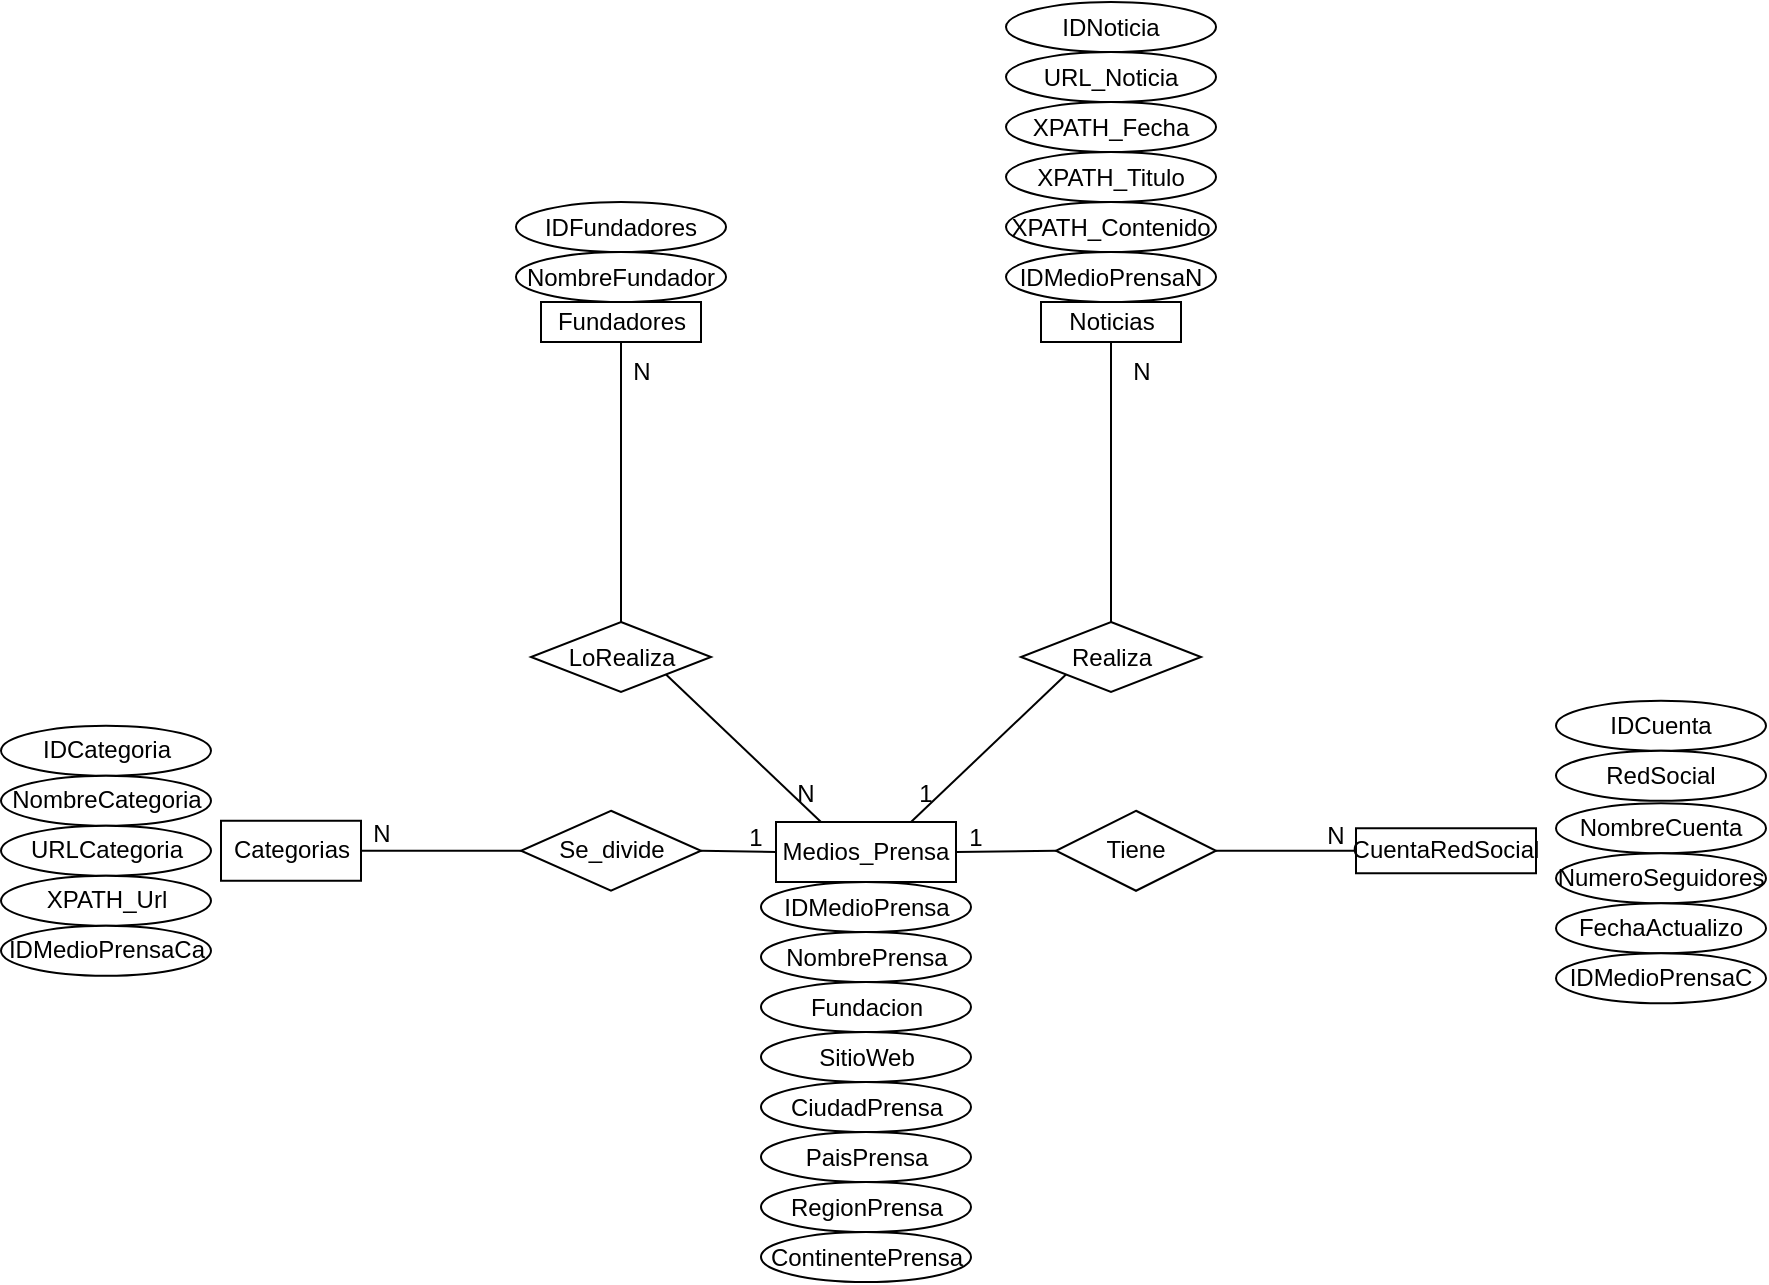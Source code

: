 <mxfile version="21.4.0" type="device">
  <diagram name="Página-1" id="SFAKXEnO_Ir9iez6eGda">
    <mxGraphModel dx="1434" dy="811" grid="1" gridSize="10" guides="1" tooltips="1" connect="1" arrows="1" fold="1" page="1" pageScale="1" pageWidth="827" pageHeight="1169" math="0" shadow="0">
      <root>
        <mxCell id="0" />
        <mxCell id="1" parent="0" />
        <mxCell id="uAFOJvY5XCD9U9YOO98m-1" value="Medios_Prensa" style="whiteSpace=wrap;html=1;align=center;" parent="1" vertex="1">
          <mxGeometry x="570" y="640" width="90" height="30" as="geometry" />
        </mxCell>
        <mxCell id="uAFOJvY5XCD9U9YOO98m-2" value="Categorias" style="whiteSpace=wrap;html=1;align=center;" parent="1" vertex="1">
          <mxGeometry x="292.5" y="639.38" width="70" height="30" as="geometry" />
        </mxCell>
        <mxCell id="uAFOJvY5XCD9U9YOO98m-11" value="Fundadores" style="whiteSpace=wrap;html=1;align=center;" parent="1" vertex="1">
          <mxGeometry x="452.5" y="380" width="80" height="20" as="geometry" />
        </mxCell>
        <mxCell id="uAFOJvY5XCD9U9YOO98m-14" value="LoRealiza" style="shape=rhombus;perimeter=rhombusPerimeter;whiteSpace=wrap;html=1;align=center;" parent="1" vertex="1">
          <mxGeometry x="447.5" y="540" width="90" height="35" as="geometry" />
        </mxCell>
        <mxCell id="uAFOJvY5XCD9U9YOO98m-16" value="" style="endArrow=none;html=1;rounded=0;entryX=0.5;entryY=1;entryDx=0;entryDy=0;exitX=0.5;exitY=0;exitDx=0;exitDy=0;" parent="1" source="uAFOJvY5XCD9U9YOO98m-14" target="uAFOJvY5XCD9U9YOO98m-11" edge="1">
          <mxGeometry width="50" height="50" relative="1" as="geometry">
            <mxPoint x="367.5" y="540" as="sourcePoint" />
            <mxPoint x="417.5" y="490" as="targetPoint" />
          </mxGeometry>
        </mxCell>
        <mxCell id="uAFOJvY5XCD9U9YOO98m-17" value="" style="endArrow=none;html=1;rounded=0;entryX=1;entryY=1;entryDx=0;entryDy=0;exitX=0.25;exitY=0;exitDx=0;exitDy=0;" parent="1" source="uAFOJvY5XCD9U9YOO98m-1" target="uAFOJvY5XCD9U9YOO98m-14" edge="1">
          <mxGeometry width="50" height="50" relative="1" as="geometry">
            <mxPoint x="530" y="565" as="sourcePoint" />
            <mxPoint x="640" y="470" as="targetPoint" />
          </mxGeometry>
        </mxCell>
        <mxCell id="uAFOJvY5XCD9U9YOO98m-20" value="N" style="text;html=1;strokeColor=none;fillColor=none;align=center;verticalAlign=middle;whiteSpace=wrap;rounded=0;" parent="1" vertex="1">
          <mxGeometry x="492.5" y="410" width="20" height="10" as="geometry" />
        </mxCell>
        <mxCell id="uAFOJvY5XCD9U9YOO98m-21" value="N" style="text;html=1;strokeColor=none;fillColor=none;align=center;verticalAlign=middle;whiteSpace=wrap;rounded=0;" parent="1" vertex="1">
          <mxGeometry x="575" y="621.25" width="20" height="10" as="geometry" />
        </mxCell>
        <mxCell id="uAFOJvY5XCD9U9YOO98m-22" value="CuentaRedSocial" style="whiteSpace=wrap;html=1;align=center;" parent="1" vertex="1">
          <mxGeometry x="860" y="643.13" width="90" height="22.5" as="geometry" />
        </mxCell>
        <mxCell id="uAFOJvY5XCD9U9YOO98m-43" value="Tiene" style="shape=rhombus;perimeter=rhombusPerimeter;whiteSpace=wrap;html=1;align=center;" parent="1" vertex="1">
          <mxGeometry x="710" y="634.38" width="80" height="40" as="geometry" />
        </mxCell>
        <mxCell id="uAFOJvY5XCD9U9YOO98m-44" value="" style="endArrow=none;html=1;rounded=0;entryX=0;entryY=0.5;entryDx=0;entryDy=0;exitX=1;exitY=0.5;exitDx=0;exitDy=0;" parent="1" source="uAFOJvY5XCD9U9YOO98m-1" target="uAFOJvY5XCD9U9YOO98m-43" edge="1">
          <mxGeometry width="50" height="50" relative="1" as="geometry">
            <mxPoint x="680" y="830" as="sourcePoint" />
            <mxPoint x="730" y="780" as="targetPoint" />
          </mxGeometry>
        </mxCell>
        <mxCell id="uAFOJvY5XCD9U9YOO98m-45" value="" style="endArrow=none;html=1;rounded=0;entryX=1;entryY=0.5;entryDx=0;entryDy=0;exitX=0;exitY=0.5;exitDx=0;exitDy=0;" parent="1" source="uAFOJvY5XCD9U9YOO98m-22" target="uAFOJvY5XCD9U9YOO98m-43" edge="1">
          <mxGeometry width="50" height="50" relative="1" as="geometry">
            <mxPoint x="640" y="664.38" as="sourcePoint" />
            <mxPoint x="727" y="664.38" as="targetPoint" />
          </mxGeometry>
        </mxCell>
        <mxCell id="uAFOJvY5XCD9U9YOO98m-46" value="Se_divide" style="shape=rhombus;perimeter=rhombusPerimeter;whiteSpace=wrap;html=1;align=center;" parent="1" vertex="1">
          <mxGeometry x="442.5" y="634.38" width="90" height="40" as="geometry" />
        </mxCell>
        <mxCell id="uAFOJvY5XCD9U9YOO98m-47" value="" style="endArrow=none;html=1;rounded=0;exitX=1;exitY=0.5;exitDx=0;exitDy=0;entryX=0;entryY=0.5;entryDx=0;entryDy=0;" parent="1" source="uAFOJvY5XCD9U9YOO98m-2" target="uAFOJvY5XCD9U9YOO98m-46" edge="1">
          <mxGeometry width="50" height="50" relative="1" as="geometry">
            <mxPoint x="642.5" y="739.38" as="sourcePoint" />
            <mxPoint x="692.5" y="689.38" as="targetPoint" />
          </mxGeometry>
        </mxCell>
        <mxCell id="uAFOJvY5XCD9U9YOO98m-48" value="" style="endArrow=none;html=1;rounded=0;exitX=1;exitY=0.5;exitDx=0;exitDy=0;entryX=0;entryY=0.5;entryDx=0;entryDy=0;" parent="1" source="uAFOJvY5XCD9U9YOO98m-46" target="uAFOJvY5XCD9U9YOO98m-1" edge="1">
          <mxGeometry width="50" height="50" relative="1" as="geometry">
            <mxPoint x="330" y="665" as="sourcePoint" />
            <mxPoint x="400" y="665" as="targetPoint" />
          </mxGeometry>
        </mxCell>
        <mxCell id="uAFOJvY5XCD9U9YOO98m-49" value="1" style="text;html=1;strokeColor=none;fillColor=none;align=center;verticalAlign=middle;whiteSpace=wrap;rounded=0;" parent="1" vertex="1">
          <mxGeometry x="655" y="637.5" width="30" height="20" as="geometry" />
        </mxCell>
        <mxCell id="uAFOJvY5XCD9U9YOO98m-52" value="N" style="text;html=1;strokeColor=none;fillColor=none;align=center;verticalAlign=middle;whiteSpace=wrap;rounded=0;" parent="1" vertex="1">
          <mxGeometry x="840" y="640.63" width="20" height="12.5" as="geometry" />
        </mxCell>
        <mxCell id="uAFOJvY5XCD9U9YOO98m-59" value="1" style="text;html=1;strokeColor=none;fillColor=none;align=center;verticalAlign=middle;whiteSpace=wrap;rounded=0;" parent="1" vertex="1">
          <mxGeometry x="545" y="637.5" width="30" height="20" as="geometry" />
        </mxCell>
        <mxCell id="uAFOJvY5XCD9U9YOO98m-60" value="N" style="text;html=1;strokeColor=none;fillColor=none;align=center;verticalAlign=middle;whiteSpace=wrap;rounded=0;" parent="1" vertex="1">
          <mxGeometry x="362.5" y="638.13" width="20" height="15" as="geometry" />
        </mxCell>
        <mxCell id="uAFOJvY5XCD9U9YOO98m-62" value="Noticias" style="whiteSpace=wrap;html=1;align=center;" parent="1" vertex="1">
          <mxGeometry x="702.5" y="380" width="70" height="20" as="geometry" />
        </mxCell>
        <mxCell id="uAFOJvY5XCD9U9YOO98m-68" value="" style="endArrow=none;html=1;rounded=0;exitX=0.75;exitY=0;exitDx=0;exitDy=0;entryX=0;entryY=1;entryDx=0;entryDy=0;" parent="1" source="uAFOJvY5XCD9U9YOO98m-1" target="uAFOJvY5XCD9U9YOO98m-69" edge="1">
          <mxGeometry width="50" height="50" relative="1" as="geometry">
            <mxPoint x="820" y="595" as="sourcePoint" />
            <mxPoint x="780" y="500" as="targetPoint" />
          </mxGeometry>
        </mxCell>
        <mxCell id="uAFOJvY5XCD9U9YOO98m-69" value="Realiza" style="shape=rhombus;perimeter=rhombusPerimeter;whiteSpace=wrap;html=1;align=center;" parent="1" vertex="1">
          <mxGeometry x="692.5" y="540" width="90" height="35" as="geometry" />
        </mxCell>
        <mxCell id="uAFOJvY5XCD9U9YOO98m-70" value="" style="endArrow=none;html=1;rounded=0;entryX=0.5;entryY=1;entryDx=0;entryDy=0;exitX=0.5;exitY=0;exitDx=0;exitDy=0;" parent="1" source="uAFOJvY5XCD9U9YOO98m-69" target="uAFOJvY5XCD9U9YOO98m-62" edge="1">
          <mxGeometry width="50" height="50" relative="1" as="geometry">
            <mxPoint x="812.5" y="530" as="sourcePoint" />
            <mxPoint x="812.5" y="390" as="targetPoint" />
          </mxGeometry>
        </mxCell>
        <mxCell id="uAFOJvY5XCD9U9YOO98m-79" value="1" style="text;html=1;strokeColor=none;fillColor=none;align=center;verticalAlign=middle;whiteSpace=wrap;rounded=0;" parent="1" vertex="1">
          <mxGeometry x="635" y="621.25" width="20" height="10" as="geometry" />
        </mxCell>
        <mxCell id="uAFOJvY5XCD9U9YOO98m-80" value="N" style="text;html=1;strokeColor=none;fillColor=none;align=center;verticalAlign=middle;whiteSpace=wrap;rounded=0;" parent="1" vertex="1">
          <mxGeometry x="742.5" y="410" width="20" height="10" as="geometry" />
        </mxCell>
        <mxCell id="RX1MHQInADWJz_Gx_160-1" value="IDMedioPrensa" style="ellipse;whiteSpace=wrap;html=1;align=center;" vertex="1" parent="1">
          <mxGeometry x="562.5" y="670" width="105" height="25" as="geometry" />
        </mxCell>
        <mxCell id="RX1MHQInADWJz_Gx_160-2" value="NombrePrensa" style="ellipse;whiteSpace=wrap;html=1;align=center;" vertex="1" parent="1">
          <mxGeometry x="562.5" y="695" width="105" height="25" as="geometry" />
        </mxCell>
        <mxCell id="RX1MHQInADWJz_Gx_160-3" value="Fundacion" style="ellipse;whiteSpace=wrap;html=1;align=center;" vertex="1" parent="1">
          <mxGeometry x="562.5" y="720" width="105" height="25" as="geometry" />
        </mxCell>
        <mxCell id="RX1MHQInADWJz_Gx_160-5" value="SitioWeb" style="ellipse;whiteSpace=wrap;html=1;align=center;" vertex="1" parent="1">
          <mxGeometry x="562.5" y="745" width="105" height="25" as="geometry" />
        </mxCell>
        <mxCell id="RX1MHQInADWJz_Gx_160-6" value="CiudadPrensa" style="ellipse;whiteSpace=wrap;html=1;align=center;" vertex="1" parent="1">
          <mxGeometry x="562.5" y="770" width="105" height="25" as="geometry" />
        </mxCell>
        <mxCell id="RX1MHQInADWJz_Gx_160-7" value="PaisPrensa" style="ellipse;whiteSpace=wrap;html=1;align=center;" vertex="1" parent="1">
          <mxGeometry x="562.5" y="795" width="105" height="25" as="geometry" />
        </mxCell>
        <mxCell id="RX1MHQInADWJz_Gx_160-8" value="RegionPrensa" style="ellipse;whiteSpace=wrap;html=1;align=center;" vertex="1" parent="1">
          <mxGeometry x="562.5" y="820" width="105" height="25" as="geometry" />
        </mxCell>
        <mxCell id="RX1MHQInADWJz_Gx_160-9" value="ContinentePrensa" style="ellipse;whiteSpace=wrap;html=1;align=center;" vertex="1" parent="1">
          <mxGeometry x="562.5" y="845" width="105" height="25" as="geometry" />
        </mxCell>
        <mxCell id="RX1MHQInADWJz_Gx_160-11" value="IDCategoria" style="ellipse;whiteSpace=wrap;html=1;align=center;" vertex="1" parent="1">
          <mxGeometry x="182.5" y="591.88" width="105" height="25" as="geometry" />
        </mxCell>
        <mxCell id="RX1MHQInADWJz_Gx_160-13" value="NombreCategoria" style="ellipse;whiteSpace=wrap;html=1;align=center;" vertex="1" parent="1">
          <mxGeometry x="182.5" y="616.88" width="105" height="25" as="geometry" />
        </mxCell>
        <mxCell id="RX1MHQInADWJz_Gx_160-14" value="URLCategoria" style="ellipse;whiteSpace=wrap;html=1;align=center;" vertex="1" parent="1">
          <mxGeometry x="182.5" y="641.88" width="105" height="25" as="geometry" />
        </mxCell>
        <mxCell id="RX1MHQInADWJz_Gx_160-15" value="XPATH_Url" style="ellipse;whiteSpace=wrap;html=1;align=center;" vertex="1" parent="1">
          <mxGeometry x="182.5" y="666.88" width="105" height="25" as="geometry" />
        </mxCell>
        <mxCell id="RX1MHQInADWJz_Gx_160-16" value="IDMedioPrensaCa" style="ellipse;whiteSpace=wrap;html=1;align=center;" vertex="1" parent="1">
          <mxGeometry x="182.5" y="691.88" width="105" height="25" as="geometry" />
        </mxCell>
        <mxCell id="RX1MHQInADWJz_Gx_160-17" value="IDFundadores" style="ellipse;whiteSpace=wrap;html=1;align=center;" vertex="1" parent="1">
          <mxGeometry x="440" y="330" width="105" height="25" as="geometry" />
        </mxCell>
        <mxCell id="RX1MHQInADWJz_Gx_160-18" value="NombreFundador" style="ellipse;whiteSpace=wrap;html=1;align=center;" vertex="1" parent="1">
          <mxGeometry x="440" y="355" width="105" height="25" as="geometry" />
        </mxCell>
        <mxCell id="RX1MHQInADWJz_Gx_160-19" value="IDNoticia" style="ellipse;whiteSpace=wrap;html=1;align=center;" vertex="1" parent="1">
          <mxGeometry x="685" y="230" width="105" height="25" as="geometry" />
        </mxCell>
        <mxCell id="RX1MHQInADWJz_Gx_160-20" value="URL_Noticia" style="ellipse;whiteSpace=wrap;html=1;align=center;" vertex="1" parent="1">
          <mxGeometry x="685" y="255" width="105" height="25" as="geometry" />
        </mxCell>
        <mxCell id="RX1MHQInADWJz_Gx_160-21" value="XPATH_Fecha" style="ellipse;whiteSpace=wrap;html=1;align=center;" vertex="1" parent="1">
          <mxGeometry x="685" y="280" width="105" height="25" as="geometry" />
        </mxCell>
        <mxCell id="RX1MHQInADWJz_Gx_160-22" value="XPATH_Titulo" style="ellipse;whiteSpace=wrap;html=1;align=center;" vertex="1" parent="1">
          <mxGeometry x="685" y="305" width="105" height="25" as="geometry" />
        </mxCell>
        <mxCell id="RX1MHQInADWJz_Gx_160-23" value="XPATH_Contenido" style="ellipse;whiteSpace=wrap;html=1;align=center;" vertex="1" parent="1">
          <mxGeometry x="685" y="330" width="105" height="25" as="geometry" />
        </mxCell>
        <mxCell id="RX1MHQInADWJz_Gx_160-24" value="IDMedioPrensaN" style="ellipse;whiteSpace=wrap;html=1;align=center;" vertex="1" parent="1">
          <mxGeometry x="685" y="355" width="105" height="25" as="geometry" />
        </mxCell>
        <mxCell id="RX1MHQInADWJz_Gx_160-25" value="IDCuenta" style="ellipse;whiteSpace=wrap;html=1;align=center;" vertex="1" parent="1">
          <mxGeometry x="960" y="579.38" width="105" height="25" as="geometry" />
        </mxCell>
        <mxCell id="RX1MHQInADWJz_Gx_160-26" value="RedSocial" style="ellipse;whiteSpace=wrap;html=1;align=center;" vertex="1" parent="1">
          <mxGeometry x="960" y="604.38" width="105" height="25" as="geometry" />
        </mxCell>
        <mxCell id="RX1MHQInADWJz_Gx_160-27" value="NombreCuenta" style="ellipse;whiteSpace=wrap;html=1;align=center;" vertex="1" parent="1">
          <mxGeometry x="960" y="630.63" width="105" height="25" as="geometry" />
        </mxCell>
        <mxCell id="RX1MHQInADWJz_Gx_160-28" value="NumeroSeguidores" style="ellipse;whiteSpace=wrap;html=1;align=center;" vertex="1" parent="1">
          <mxGeometry x="960" y="655.63" width="105" height="25" as="geometry" />
        </mxCell>
        <mxCell id="RX1MHQInADWJz_Gx_160-29" value="FechaActualizo" style="ellipse;whiteSpace=wrap;html=1;align=center;" vertex="1" parent="1">
          <mxGeometry x="960" y="680.63" width="105" height="25" as="geometry" />
        </mxCell>
        <mxCell id="RX1MHQInADWJz_Gx_160-30" value="IDMedioPrensaC" style="ellipse;whiteSpace=wrap;html=1;align=center;" vertex="1" parent="1">
          <mxGeometry x="960" y="705.63" width="105" height="25" as="geometry" />
        </mxCell>
      </root>
    </mxGraphModel>
  </diagram>
</mxfile>
